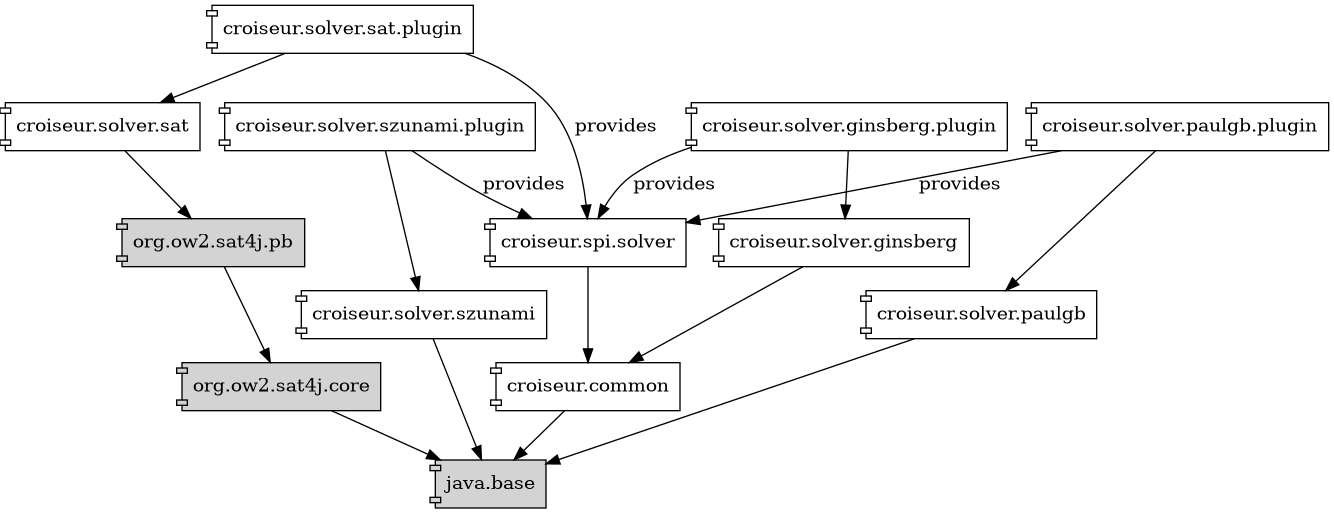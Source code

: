 'SPDX-FileCopyrightText: 2023 Antoine Belvire
'SPDX-License-Identifier: GPL-3.0-or-later

@startdot
digraph "solvers" {
  // All nodes are components
  node [shape=component];

  // External dependencies need to be distinguished from the rest
  "java.base" [style=filled fillcolor=lightgray];
  "org.ow2.sat4j.core" [style=filled fillcolor=lightgray]
  "org.ow2.sat4j.pb" [style=filled fillcolor=lightgray]

  "croiseur.solver.sat" -> "org.ow2.sat4j.pb"
  "org.ow2.sat4j.pb" -> "org.ow2.sat4j.core"
  "org.ow2.sat4j.core" -> "java.base"
  "croiseur.solver.sat.plugin" -> "croiseur.solver.sat"
  "croiseur.solver.sat.plugin" -> "croiseur.spi.solver" [label=provides]
  "croiseur.solver.szunami"    -> "java.base";
  "croiseur.solver.szunami.plugin" -> "croiseur.solver.szunami";
  "croiseur.solver.szunami.plugin" -> "croiseur.spi.solver" [label=provides];
  "croiseur.spi.solver"        -> "croiseur.common";
  "croiseur.common"            -> "java.base";
  "croiseur.solver.ginsberg.plugin" -> "croiseur.solver.ginsberg";
  "croiseur.solver.ginsberg.plugin" -> "croiseur.spi.solver" [label=provides];
  "croiseur.solver.paulgb.plugin" -> "croiseur.solver.paulgb";
  "croiseur.solver.paulgb.plugin" -> "croiseur.spi.solver" [label=provides];
  "croiseur.solver.ginsberg"   -> "croiseur.common";
  "croiseur.solver.paulgb"     -> "java.base";

}
@enddot